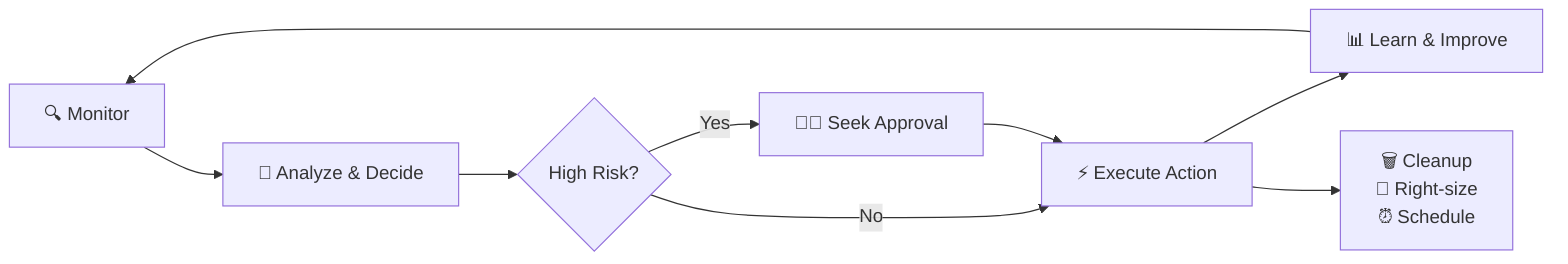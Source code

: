 graph LR
A[🔍 Monitor] --> B[🧠 Analyze & Decide]
B --> C{High Risk?}
C -->|Yes| D[👨‍💼 Seek Approval]
C -->|No| E[⚡ Execute Action]
D --> E
E --> F[📊 Learn & Improve]
F --> A

%% Action examples
E --> G[🗑️ Cleanup<br/>📏 Right-size<br/>⏰ Schedule]